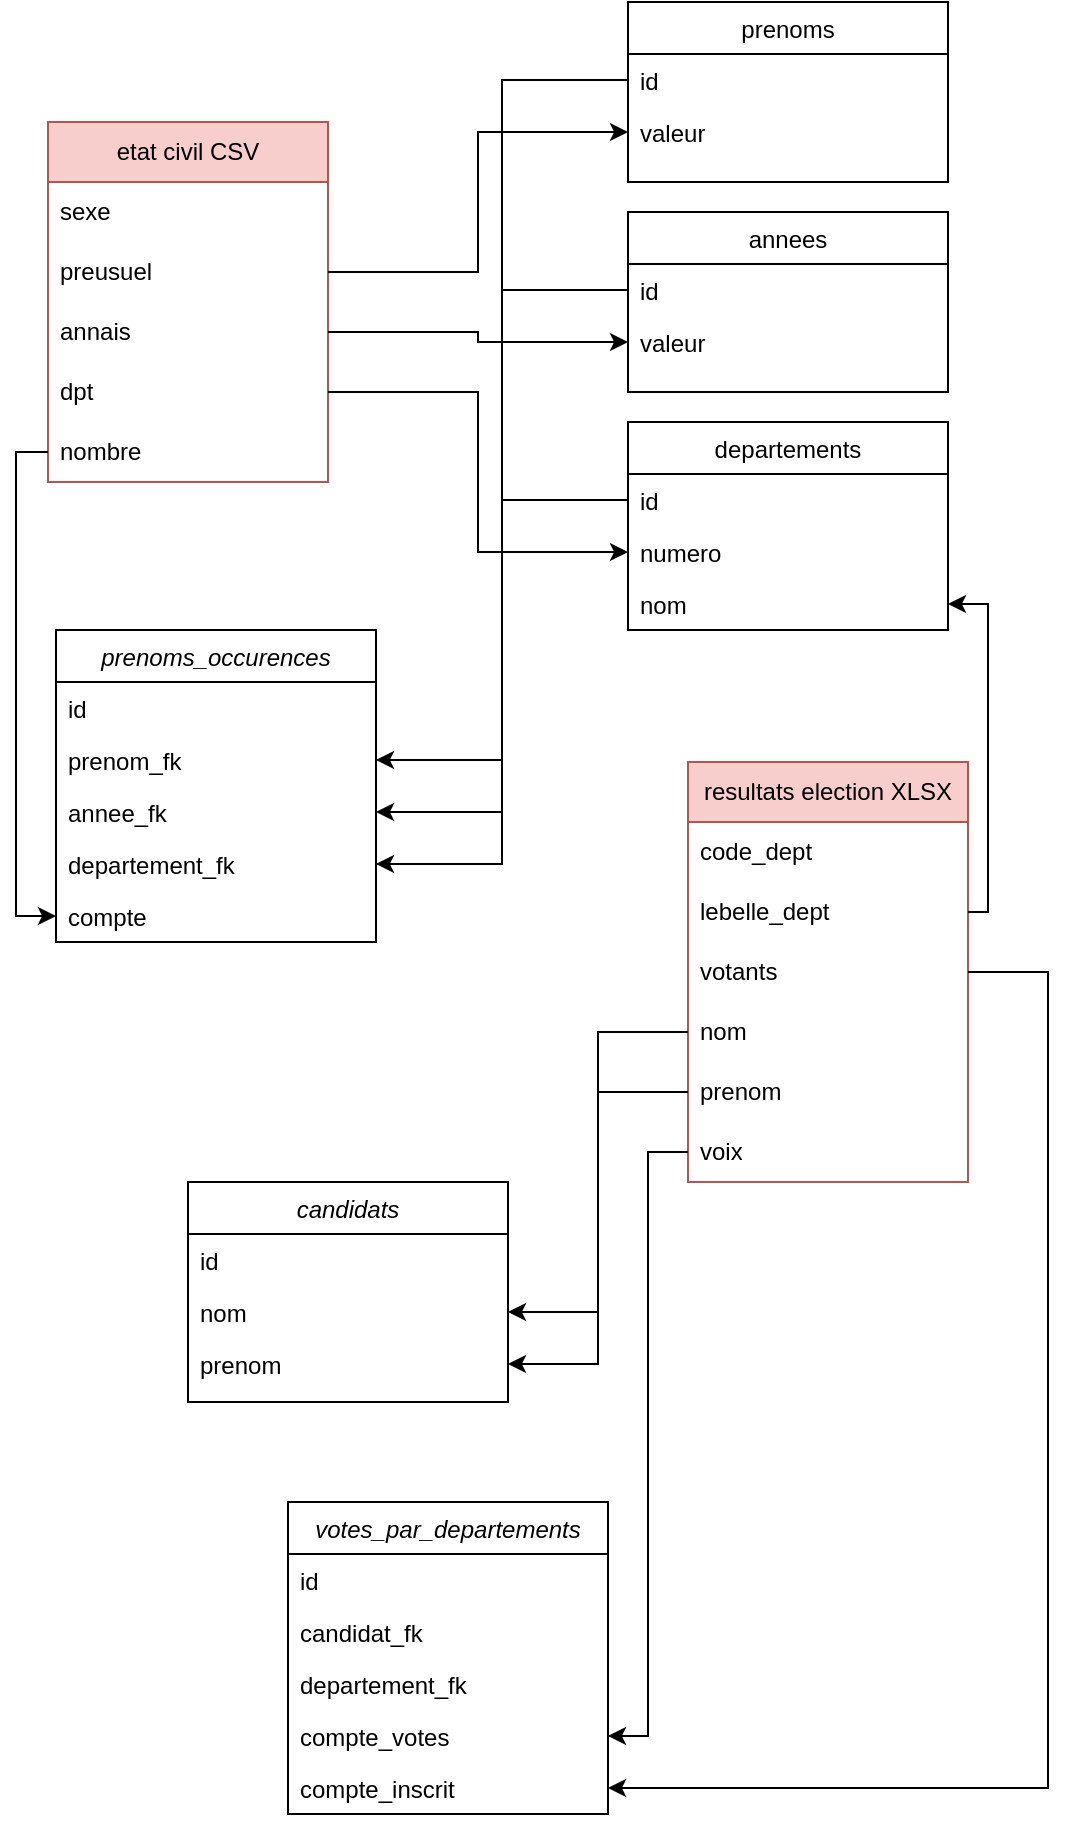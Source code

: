 <mxfile version="24.4.3" type="device">
  <diagram id="C5RBs43oDa-KdzZeNtuy" name="Page-1">
    <mxGraphModel dx="1238" dy="1797" grid="1" gridSize="10" guides="1" tooltips="1" connect="1" arrows="1" fold="1" page="1" pageScale="1" pageWidth="827" pageHeight="1169" math="0" shadow="0">
      <root>
        <mxCell id="WIyWlLk6GJQsqaUBKTNV-0" />
        <mxCell id="WIyWlLk6GJQsqaUBKTNV-1" parent="WIyWlLk6GJQsqaUBKTNV-0" />
        <mxCell id="zkfFHV4jXpPFQw0GAbJ--0" value="prenoms_occurences" style="swimlane;fontStyle=2;align=center;verticalAlign=top;childLayout=stackLayout;horizontal=1;startSize=26;horizontalStack=0;resizeParent=1;resizeLast=0;collapsible=1;marginBottom=0;rounded=0;shadow=0;strokeWidth=1;" parent="WIyWlLk6GJQsqaUBKTNV-1" vertex="1">
          <mxGeometry x="254" y="-86" width="160" height="156" as="geometry">
            <mxRectangle x="230" y="140" width="160" height="26" as="alternateBounds" />
          </mxGeometry>
        </mxCell>
        <mxCell id="zkfFHV4jXpPFQw0GAbJ--1" value="id" style="text;align=left;verticalAlign=top;spacingLeft=4;spacingRight=4;overflow=hidden;rotatable=0;points=[[0,0.5],[1,0.5]];portConstraint=eastwest;" parent="zkfFHV4jXpPFQw0GAbJ--0" vertex="1">
          <mxGeometry y="26" width="160" height="26" as="geometry" />
        </mxCell>
        <mxCell id="zkfFHV4jXpPFQw0GAbJ--2" value="prenom_fk" style="text;align=left;verticalAlign=top;spacingLeft=4;spacingRight=4;overflow=hidden;rotatable=0;points=[[0,0.5],[1,0.5]];portConstraint=eastwest;rounded=0;shadow=0;html=0;" parent="zkfFHV4jXpPFQw0GAbJ--0" vertex="1">
          <mxGeometry y="52" width="160" height="26" as="geometry" />
        </mxCell>
        <mxCell id="zkfFHV4jXpPFQw0GAbJ--3" value="annee_fk" style="text;align=left;verticalAlign=top;spacingLeft=4;spacingRight=4;overflow=hidden;rotatable=0;points=[[0,0.5],[1,0.5]];portConstraint=eastwest;rounded=0;shadow=0;html=0;" parent="zkfFHV4jXpPFQw0GAbJ--0" vertex="1">
          <mxGeometry y="78" width="160" height="26" as="geometry" />
        </mxCell>
        <mxCell id="lSPiuQ7--wzAPwZ8tNYg-0" value="departement_fk" style="text;align=left;verticalAlign=top;spacingLeft=4;spacingRight=4;overflow=hidden;rotatable=0;points=[[0,0.5],[1,0.5]];portConstraint=eastwest;rounded=0;shadow=0;html=0;" vertex="1" parent="zkfFHV4jXpPFQw0GAbJ--0">
          <mxGeometry y="104" width="160" height="26" as="geometry" />
        </mxCell>
        <mxCell id="lSPiuQ7--wzAPwZ8tNYg-43" value="compte" style="text;align=left;verticalAlign=top;spacingLeft=4;spacingRight=4;overflow=hidden;rotatable=0;points=[[0,0.5],[1,0.5]];portConstraint=eastwest;rounded=0;shadow=0;html=0;" vertex="1" parent="zkfFHV4jXpPFQw0GAbJ--0">
          <mxGeometry y="130" width="160" height="26" as="geometry" />
        </mxCell>
        <mxCell id="zkfFHV4jXpPFQw0GAbJ--13" value="departements" style="swimlane;fontStyle=0;align=center;verticalAlign=top;childLayout=stackLayout;horizontal=1;startSize=26;horizontalStack=0;resizeParent=1;resizeLast=0;collapsible=1;marginBottom=0;rounded=0;shadow=0;strokeWidth=1;" parent="WIyWlLk6GJQsqaUBKTNV-1" vertex="1">
          <mxGeometry x="540" y="-190" width="160" height="104" as="geometry">
            <mxRectangle x="340" y="380" width="170" height="26" as="alternateBounds" />
          </mxGeometry>
        </mxCell>
        <mxCell id="zkfFHV4jXpPFQw0GAbJ--14" value="id&#xa;" style="text;align=left;verticalAlign=top;spacingLeft=4;spacingRight=4;overflow=hidden;rotatable=0;points=[[0,0.5],[1,0.5]];portConstraint=eastwest;" parent="zkfFHV4jXpPFQw0GAbJ--13" vertex="1">
          <mxGeometry y="26" width="160" height="26" as="geometry" />
        </mxCell>
        <mxCell id="lSPiuQ7--wzAPwZ8tNYg-4" value="numero" style="text;align=left;verticalAlign=top;spacingLeft=4;spacingRight=4;overflow=hidden;rotatable=0;points=[[0,0.5],[1,0.5]];portConstraint=eastwest;" vertex="1" parent="zkfFHV4jXpPFQw0GAbJ--13">
          <mxGeometry y="52" width="160" height="26" as="geometry" />
        </mxCell>
        <mxCell id="lSPiuQ7--wzAPwZ8tNYg-5" value="nom" style="text;align=left;verticalAlign=top;spacingLeft=4;spacingRight=4;overflow=hidden;rotatable=0;points=[[0,0.5],[1,0.5]];portConstraint=eastwest;" vertex="1" parent="zkfFHV4jXpPFQw0GAbJ--13">
          <mxGeometry y="78" width="160" height="26" as="geometry" />
        </mxCell>
        <mxCell id="zkfFHV4jXpPFQw0GAbJ--17" value="annees" style="swimlane;fontStyle=0;align=center;verticalAlign=top;childLayout=stackLayout;horizontal=1;startSize=26;horizontalStack=0;resizeParent=1;resizeLast=0;collapsible=1;marginBottom=0;rounded=0;shadow=0;strokeWidth=1;" parent="WIyWlLk6GJQsqaUBKTNV-1" vertex="1">
          <mxGeometry x="540" y="-295" width="160" height="90" as="geometry">
            <mxRectangle x="550" y="140" width="160" height="26" as="alternateBounds" />
          </mxGeometry>
        </mxCell>
        <mxCell id="zkfFHV4jXpPFQw0GAbJ--18" value="id" style="text;align=left;verticalAlign=top;spacingLeft=4;spacingRight=4;overflow=hidden;rotatable=0;points=[[0,0.5],[1,0.5]];portConstraint=eastwest;" parent="zkfFHV4jXpPFQw0GAbJ--17" vertex="1">
          <mxGeometry y="26" width="160" height="26" as="geometry" />
        </mxCell>
        <mxCell id="zkfFHV4jXpPFQw0GAbJ--19" value="valeur" style="text;align=left;verticalAlign=top;spacingLeft=4;spacingRight=4;overflow=hidden;rotatable=0;points=[[0,0.5],[1,0.5]];portConstraint=eastwest;rounded=0;shadow=0;html=0;" parent="zkfFHV4jXpPFQw0GAbJ--17" vertex="1">
          <mxGeometry y="52" width="160" height="26" as="geometry" />
        </mxCell>
        <mxCell id="lSPiuQ7--wzAPwZ8tNYg-7" value="candidats" style="swimlane;fontStyle=2;align=center;verticalAlign=top;childLayout=stackLayout;horizontal=1;startSize=26;horizontalStack=0;resizeParent=1;resizeLast=0;collapsible=1;marginBottom=0;rounded=0;shadow=0;strokeWidth=1;" vertex="1" parent="WIyWlLk6GJQsqaUBKTNV-1">
          <mxGeometry x="320" y="190" width="160" height="110" as="geometry">
            <mxRectangle x="230" y="140" width="160" height="26" as="alternateBounds" />
          </mxGeometry>
        </mxCell>
        <mxCell id="lSPiuQ7--wzAPwZ8tNYg-8" value="id" style="text;align=left;verticalAlign=top;spacingLeft=4;spacingRight=4;overflow=hidden;rotatable=0;points=[[0,0.5],[1,0.5]];portConstraint=eastwest;" vertex="1" parent="lSPiuQ7--wzAPwZ8tNYg-7">
          <mxGeometry y="26" width="160" height="26" as="geometry" />
        </mxCell>
        <mxCell id="lSPiuQ7--wzAPwZ8tNYg-9" value="nom" style="text;align=left;verticalAlign=top;spacingLeft=4;spacingRight=4;overflow=hidden;rotatable=0;points=[[0,0.5],[1,0.5]];portConstraint=eastwest;rounded=0;shadow=0;html=0;" vertex="1" parent="lSPiuQ7--wzAPwZ8tNYg-7">
          <mxGeometry y="52" width="160" height="26" as="geometry" />
        </mxCell>
        <mxCell id="lSPiuQ7--wzAPwZ8tNYg-10" value="prenom" style="text;align=left;verticalAlign=top;spacingLeft=4;spacingRight=4;overflow=hidden;rotatable=0;points=[[0,0.5],[1,0.5]];portConstraint=eastwest;rounded=0;shadow=0;html=0;" vertex="1" parent="lSPiuQ7--wzAPwZ8tNYg-7">
          <mxGeometry y="78" width="160" height="26" as="geometry" />
        </mxCell>
        <mxCell id="lSPiuQ7--wzAPwZ8tNYg-13" value="votes_par_departements" style="swimlane;fontStyle=2;align=center;verticalAlign=top;childLayout=stackLayout;horizontal=1;startSize=26;horizontalStack=0;resizeParent=1;resizeLast=0;collapsible=1;marginBottom=0;rounded=0;shadow=0;strokeWidth=1;" vertex="1" parent="WIyWlLk6GJQsqaUBKTNV-1">
          <mxGeometry x="370" y="350" width="160" height="156" as="geometry">
            <mxRectangle x="230" y="140" width="160" height="26" as="alternateBounds" />
          </mxGeometry>
        </mxCell>
        <mxCell id="lSPiuQ7--wzAPwZ8tNYg-14" value="id" style="text;align=left;verticalAlign=top;spacingLeft=4;spacingRight=4;overflow=hidden;rotatable=0;points=[[0,0.5],[1,0.5]];portConstraint=eastwest;" vertex="1" parent="lSPiuQ7--wzAPwZ8tNYg-13">
          <mxGeometry y="26" width="160" height="26" as="geometry" />
        </mxCell>
        <mxCell id="lSPiuQ7--wzAPwZ8tNYg-15" value="candidat_fk" style="text;align=left;verticalAlign=top;spacingLeft=4;spacingRight=4;overflow=hidden;rotatable=0;points=[[0,0.5],[1,0.5]];portConstraint=eastwest;rounded=0;shadow=0;html=0;" vertex="1" parent="lSPiuQ7--wzAPwZ8tNYg-13">
          <mxGeometry y="52" width="160" height="26" as="geometry" />
        </mxCell>
        <mxCell id="lSPiuQ7--wzAPwZ8tNYg-20" value="departement_fk" style="text;align=left;verticalAlign=top;spacingLeft=4;spacingRight=4;overflow=hidden;rotatable=0;points=[[0,0.5],[1,0.5]];portConstraint=eastwest;rounded=0;shadow=0;html=0;" vertex="1" parent="lSPiuQ7--wzAPwZ8tNYg-13">
          <mxGeometry y="78" width="160" height="26" as="geometry" />
        </mxCell>
        <mxCell id="lSPiuQ7--wzAPwZ8tNYg-62" value="compte_votes" style="text;align=left;verticalAlign=top;spacingLeft=4;spacingRight=4;overflow=hidden;rotatable=0;points=[[0,0.5],[1,0.5]];portConstraint=eastwest;rounded=0;shadow=0;html=0;" vertex="1" parent="lSPiuQ7--wzAPwZ8tNYg-13">
          <mxGeometry y="104" width="160" height="26" as="geometry" />
        </mxCell>
        <mxCell id="lSPiuQ7--wzAPwZ8tNYg-64" value="compte_inscrit" style="text;align=left;verticalAlign=top;spacingLeft=4;spacingRight=4;overflow=hidden;rotatable=0;points=[[0,0.5],[1,0.5]];portConstraint=eastwest;rounded=0;shadow=0;html=0;" vertex="1" parent="lSPiuQ7--wzAPwZ8tNYg-13">
          <mxGeometry y="130" width="160" height="26" as="geometry" />
        </mxCell>
        <mxCell id="lSPiuQ7--wzAPwZ8tNYg-27" value="prenoms" style="swimlane;fontStyle=0;align=center;verticalAlign=top;childLayout=stackLayout;horizontal=1;startSize=26;horizontalStack=0;resizeParent=1;resizeLast=0;collapsible=1;marginBottom=0;rounded=0;shadow=0;strokeWidth=1;" vertex="1" parent="WIyWlLk6GJQsqaUBKTNV-1">
          <mxGeometry x="540" y="-400" width="160" height="90" as="geometry">
            <mxRectangle x="550" y="140" width="160" height="26" as="alternateBounds" />
          </mxGeometry>
        </mxCell>
        <mxCell id="lSPiuQ7--wzAPwZ8tNYg-28" value="id" style="text;align=left;verticalAlign=top;spacingLeft=4;spacingRight=4;overflow=hidden;rotatable=0;points=[[0,0.5],[1,0.5]];portConstraint=eastwest;" vertex="1" parent="lSPiuQ7--wzAPwZ8tNYg-27">
          <mxGeometry y="26" width="160" height="26" as="geometry" />
        </mxCell>
        <mxCell id="lSPiuQ7--wzAPwZ8tNYg-29" value="valeur" style="text;align=left;verticalAlign=top;spacingLeft=4;spacingRight=4;overflow=hidden;rotatable=0;points=[[0,0.5],[1,0.5]];portConstraint=eastwest;rounded=0;shadow=0;html=0;" vertex="1" parent="lSPiuQ7--wzAPwZ8tNYg-27">
          <mxGeometry y="52" width="160" height="26" as="geometry" />
        </mxCell>
        <mxCell id="lSPiuQ7--wzAPwZ8tNYg-34" value="etat civil CSV" style="swimlane;fontStyle=0;childLayout=stackLayout;horizontal=1;startSize=30;horizontalStack=0;resizeParent=1;resizeParentMax=0;resizeLast=0;collapsible=1;marginBottom=0;whiteSpace=wrap;html=1;fillColor=#f8cecc;strokeColor=#b85450;" vertex="1" parent="WIyWlLk6GJQsqaUBKTNV-1">
          <mxGeometry x="250" y="-340" width="140" height="180" as="geometry" />
        </mxCell>
        <mxCell id="lSPiuQ7--wzAPwZ8tNYg-35" value="&lt;div&gt;sexe&lt;/div&gt;" style="text;strokeColor=none;fillColor=none;align=left;verticalAlign=middle;spacingLeft=4;spacingRight=4;overflow=hidden;points=[[0,0.5],[1,0.5]];portConstraint=eastwest;rotatable=0;whiteSpace=wrap;html=1;" vertex="1" parent="lSPiuQ7--wzAPwZ8tNYg-34">
          <mxGeometry y="30" width="140" height="30" as="geometry" />
        </mxCell>
        <mxCell id="lSPiuQ7--wzAPwZ8tNYg-36" value="&lt;div&gt;preusuel&lt;/div&gt;" style="text;strokeColor=none;fillColor=none;align=left;verticalAlign=middle;spacingLeft=4;spacingRight=4;overflow=hidden;points=[[0,0.5],[1,0.5]];portConstraint=eastwest;rotatable=0;whiteSpace=wrap;html=1;" vertex="1" parent="lSPiuQ7--wzAPwZ8tNYg-34">
          <mxGeometry y="60" width="140" height="30" as="geometry" />
        </mxCell>
        <mxCell id="lSPiuQ7--wzAPwZ8tNYg-38" value="&lt;div&gt;annais&lt;/div&gt;" style="text;strokeColor=none;fillColor=none;align=left;verticalAlign=middle;spacingLeft=4;spacingRight=4;overflow=hidden;points=[[0,0.5],[1,0.5]];portConstraint=eastwest;rotatable=0;whiteSpace=wrap;html=1;" vertex="1" parent="lSPiuQ7--wzAPwZ8tNYg-34">
          <mxGeometry y="90" width="140" height="30" as="geometry" />
        </mxCell>
        <mxCell id="lSPiuQ7--wzAPwZ8tNYg-39" value="&lt;div&gt;dpt&lt;/div&gt;" style="text;strokeColor=none;fillColor=none;align=left;verticalAlign=middle;spacingLeft=4;spacingRight=4;overflow=hidden;points=[[0,0.5],[1,0.5]];portConstraint=eastwest;rotatable=0;whiteSpace=wrap;html=1;" vertex="1" parent="lSPiuQ7--wzAPwZ8tNYg-34">
          <mxGeometry y="120" width="140" height="30" as="geometry" />
        </mxCell>
        <mxCell id="lSPiuQ7--wzAPwZ8tNYg-37" value="nombre" style="text;strokeColor=none;fillColor=none;align=left;verticalAlign=middle;spacingLeft=4;spacingRight=4;overflow=hidden;points=[[0,0.5],[1,0.5]];portConstraint=eastwest;rotatable=0;whiteSpace=wrap;html=1;" vertex="1" parent="lSPiuQ7--wzAPwZ8tNYg-34">
          <mxGeometry y="150" width="140" height="30" as="geometry" />
        </mxCell>
        <mxCell id="lSPiuQ7--wzAPwZ8tNYg-40" style="edgeStyle=orthogonalEdgeStyle;rounded=0;orthogonalLoop=1;jettySize=auto;html=1;" edge="1" parent="WIyWlLk6GJQsqaUBKTNV-1" source="lSPiuQ7--wzAPwZ8tNYg-36" target="lSPiuQ7--wzAPwZ8tNYg-29">
          <mxGeometry relative="1" as="geometry" />
        </mxCell>
        <mxCell id="lSPiuQ7--wzAPwZ8tNYg-41" style="edgeStyle=orthogonalEdgeStyle;rounded=0;orthogonalLoop=1;jettySize=auto;html=1;entryX=0;entryY=0.5;entryDx=0;entryDy=0;" edge="1" parent="WIyWlLk6GJQsqaUBKTNV-1" source="lSPiuQ7--wzAPwZ8tNYg-38" target="zkfFHV4jXpPFQw0GAbJ--19">
          <mxGeometry relative="1" as="geometry" />
        </mxCell>
        <mxCell id="lSPiuQ7--wzAPwZ8tNYg-42" style="edgeStyle=orthogonalEdgeStyle;rounded=0;orthogonalLoop=1;jettySize=auto;html=1;" edge="1" parent="WIyWlLk6GJQsqaUBKTNV-1" source="lSPiuQ7--wzAPwZ8tNYg-39" target="lSPiuQ7--wzAPwZ8tNYg-4">
          <mxGeometry relative="1" as="geometry" />
        </mxCell>
        <mxCell id="lSPiuQ7--wzAPwZ8tNYg-46" style="edgeStyle=orthogonalEdgeStyle;rounded=0;orthogonalLoop=1;jettySize=auto;html=1;entryX=0;entryY=0.5;entryDx=0;entryDy=0;" edge="1" parent="WIyWlLk6GJQsqaUBKTNV-1" source="lSPiuQ7--wzAPwZ8tNYg-37" target="lSPiuQ7--wzAPwZ8tNYg-43">
          <mxGeometry relative="1" as="geometry">
            <Array as="points">
              <mxPoint x="234" y="-175" />
              <mxPoint x="234" y="57" />
            </Array>
          </mxGeometry>
        </mxCell>
        <mxCell id="lSPiuQ7--wzAPwZ8tNYg-48" style="edgeStyle=orthogonalEdgeStyle;rounded=0;orthogonalLoop=1;jettySize=auto;html=1;entryX=1;entryY=0.5;entryDx=0;entryDy=0;" edge="1" parent="WIyWlLk6GJQsqaUBKTNV-1" source="lSPiuQ7--wzAPwZ8tNYg-28" target="zkfFHV4jXpPFQw0GAbJ--2">
          <mxGeometry relative="1" as="geometry" />
        </mxCell>
        <mxCell id="lSPiuQ7--wzAPwZ8tNYg-49" style="edgeStyle=orthogonalEdgeStyle;rounded=0;orthogonalLoop=1;jettySize=auto;html=1;entryX=1;entryY=0.5;entryDx=0;entryDy=0;" edge="1" parent="WIyWlLk6GJQsqaUBKTNV-1" source="zkfFHV4jXpPFQw0GAbJ--18" target="zkfFHV4jXpPFQw0GAbJ--3">
          <mxGeometry relative="1" as="geometry" />
        </mxCell>
        <mxCell id="lSPiuQ7--wzAPwZ8tNYg-50" style="edgeStyle=orthogonalEdgeStyle;rounded=0;orthogonalLoop=1;jettySize=auto;html=1;entryX=1;entryY=0.5;entryDx=0;entryDy=0;" edge="1" parent="WIyWlLk6GJQsqaUBKTNV-1" source="zkfFHV4jXpPFQw0GAbJ--14" target="lSPiuQ7--wzAPwZ8tNYg-0">
          <mxGeometry relative="1" as="geometry" />
        </mxCell>
        <mxCell id="lSPiuQ7--wzAPwZ8tNYg-51" value="resultats election XLSX" style="swimlane;fontStyle=0;childLayout=stackLayout;horizontal=1;startSize=30;horizontalStack=0;resizeParent=1;resizeParentMax=0;resizeLast=0;collapsible=1;marginBottom=0;whiteSpace=wrap;html=1;fillColor=#f8cecc;strokeColor=#b85450;" vertex="1" parent="WIyWlLk6GJQsqaUBKTNV-1">
          <mxGeometry x="570" y="-20" width="140" height="210" as="geometry" />
        </mxCell>
        <mxCell id="lSPiuQ7--wzAPwZ8tNYg-52" value="code_dept" style="text;strokeColor=none;fillColor=none;align=left;verticalAlign=middle;spacingLeft=4;spacingRight=4;overflow=hidden;points=[[0,0.5],[1,0.5]];portConstraint=eastwest;rotatable=0;whiteSpace=wrap;html=1;" vertex="1" parent="lSPiuQ7--wzAPwZ8tNYg-51">
          <mxGeometry y="30" width="140" height="30" as="geometry" />
        </mxCell>
        <mxCell id="lSPiuQ7--wzAPwZ8tNYg-53" value="&lt;div&gt;lebelle_dept&lt;/div&gt;" style="text;strokeColor=none;fillColor=none;align=left;verticalAlign=middle;spacingLeft=4;spacingRight=4;overflow=hidden;points=[[0,0.5],[1,0.5]];portConstraint=eastwest;rotatable=0;whiteSpace=wrap;html=1;" vertex="1" parent="lSPiuQ7--wzAPwZ8tNYg-51">
          <mxGeometry y="60" width="140" height="30" as="geometry" />
        </mxCell>
        <mxCell id="lSPiuQ7--wzAPwZ8tNYg-54" value="votants" style="text;strokeColor=none;fillColor=none;align=left;verticalAlign=middle;spacingLeft=4;spacingRight=4;overflow=hidden;points=[[0,0.5],[1,0.5]];portConstraint=eastwest;rotatable=0;whiteSpace=wrap;html=1;" vertex="1" parent="lSPiuQ7--wzAPwZ8tNYg-51">
          <mxGeometry y="90" width="140" height="30" as="geometry" />
        </mxCell>
        <mxCell id="lSPiuQ7--wzAPwZ8tNYg-55" value="nom" style="text;strokeColor=none;fillColor=none;align=left;verticalAlign=middle;spacingLeft=4;spacingRight=4;overflow=hidden;points=[[0,0.5],[1,0.5]];portConstraint=eastwest;rotatable=0;whiteSpace=wrap;html=1;" vertex="1" parent="lSPiuQ7--wzAPwZ8tNYg-51">
          <mxGeometry y="120" width="140" height="30" as="geometry" />
        </mxCell>
        <mxCell id="lSPiuQ7--wzAPwZ8tNYg-56" value="prenom" style="text;strokeColor=none;fillColor=none;align=left;verticalAlign=middle;spacingLeft=4;spacingRight=4;overflow=hidden;points=[[0,0.5],[1,0.5]];portConstraint=eastwest;rotatable=0;whiteSpace=wrap;html=1;" vertex="1" parent="lSPiuQ7--wzAPwZ8tNYg-51">
          <mxGeometry y="150" width="140" height="30" as="geometry" />
        </mxCell>
        <mxCell id="lSPiuQ7--wzAPwZ8tNYg-57" value="voix" style="text;strokeColor=none;fillColor=none;align=left;verticalAlign=middle;spacingLeft=4;spacingRight=4;overflow=hidden;points=[[0,0.5],[1,0.5]];portConstraint=eastwest;rotatable=0;whiteSpace=wrap;html=1;" vertex="1" parent="lSPiuQ7--wzAPwZ8tNYg-51">
          <mxGeometry y="180" width="140" height="30" as="geometry" />
        </mxCell>
        <mxCell id="lSPiuQ7--wzAPwZ8tNYg-58" style="edgeStyle=orthogonalEdgeStyle;rounded=0;orthogonalLoop=1;jettySize=auto;html=1;entryX=1;entryY=0.5;entryDx=0;entryDy=0;" edge="1" parent="WIyWlLk6GJQsqaUBKTNV-1" source="lSPiuQ7--wzAPwZ8tNYg-53" target="lSPiuQ7--wzAPwZ8tNYg-5">
          <mxGeometry relative="1" as="geometry">
            <Array as="points">
              <mxPoint x="720" y="55" />
              <mxPoint x="720" y="-99" />
            </Array>
          </mxGeometry>
        </mxCell>
        <mxCell id="lSPiuQ7--wzAPwZ8tNYg-60" style="edgeStyle=orthogonalEdgeStyle;rounded=0;orthogonalLoop=1;jettySize=auto;html=1;entryX=1;entryY=0.5;entryDx=0;entryDy=0;" edge="1" parent="WIyWlLk6GJQsqaUBKTNV-1" source="lSPiuQ7--wzAPwZ8tNYg-55" target="lSPiuQ7--wzAPwZ8tNYg-9">
          <mxGeometry relative="1" as="geometry" />
        </mxCell>
        <mxCell id="lSPiuQ7--wzAPwZ8tNYg-61" style="edgeStyle=orthogonalEdgeStyle;rounded=0;orthogonalLoop=1;jettySize=auto;html=1;entryX=1;entryY=0.5;entryDx=0;entryDy=0;" edge="1" parent="WIyWlLk6GJQsqaUBKTNV-1" source="lSPiuQ7--wzAPwZ8tNYg-56" target="lSPiuQ7--wzAPwZ8tNYg-10">
          <mxGeometry relative="1" as="geometry" />
        </mxCell>
        <mxCell id="lSPiuQ7--wzAPwZ8tNYg-63" style="edgeStyle=orthogonalEdgeStyle;rounded=0;orthogonalLoop=1;jettySize=auto;html=1;entryX=1;entryY=0.5;entryDx=0;entryDy=0;" edge="1" parent="WIyWlLk6GJQsqaUBKTNV-1" source="lSPiuQ7--wzAPwZ8tNYg-57" target="lSPiuQ7--wzAPwZ8tNYg-62">
          <mxGeometry relative="1" as="geometry" />
        </mxCell>
        <mxCell id="lSPiuQ7--wzAPwZ8tNYg-65" style="edgeStyle=orthogonalEdgeStyle;rounded=0;orthogonalLoop=1;jettySize=auto;html=1;entryX=1;entryY=0.5;entryDx=0;entryDy=0;" edge="1" parent="WIyWlLk6GJQsqaUBKTNV-1" source="lSPiuQ7--wzAPwZ8tNYg-54" target="lSPiuQ7--wzAPwZ8tNYg-64">
          <mxGeometry relative="1" as="geometry">
            <Array as="points">
              <mxPoint x="750" y="85" />
              <mxPoint x="750" y="493" />
            </Array>
          </mxGeometry>
        </mxCell>
      </root>
    </mxGraphModel>
  </diagram>
</mxfile>
